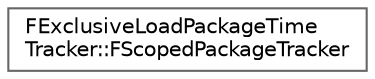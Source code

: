 digraph "Graphical Class Hierarchy"
{
 // INTERACTIVE_SVG=YES
 // LATEX_PDF_SIZE
  bgcolor="transparent";
  edge [fontname=Helvetica,fontsize=10,labelfontname=Helvetica,labelfontsize=10];
  node [fontname=Helvetica,fontsize=10,shape=box,height=0.2,width=0.4];
  rankdir="LR";
  Node0 [id="Node000000",label="FExclusiveLoadPackageTime\lTracker::FScopedPackageTracker",height=0.2,width=0.4,color="grey40", fillcolor="white", style="filled",URL="$d3/dfa/structFExclusiveLoadPackageTimeTracker_1_1FScopedPackageTracker.html",tooltip="Scoped helper for LoadPackage."];
}
